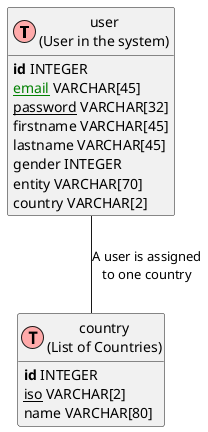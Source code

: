 @startuml
' uncomment the line below if you're using computer with a retina display
' skinparam dpi 300
!define Table(name,desc) class name as "desc" << (T,#FFAAAA) >>
' we use bold for primary key
' green color for unique
' and underscore for not_null
!define primary_key(x) <b>x</b>
!define unique(x) <color:green>x</color>
!define not_null(x) <u>x</u>
' other tags available:
' <i></i>
' <back:COLOR></color>, where color is a color name or html color code
' (#FFAACC)
' see: http://plantuml.com/classes.html#More
hide methods
hide stereotypes

' entities

Table(user, "user\n(User in the system)") {
primary_key(id) INTEGER
not__null(role) INTEGER
not_null(unique(email)) VARCHAR[45]
not_null(password) VARCHAR[32]
firstname VARCHAR[45]
lastname VARCHAR[45]
gender INTEGER
entity VARCHAR[70]
country VARCHAR[2]
}

Table(country, "country\n(List of Countries)") {
primary_key(id) INTEGER
not_null(iso) VARCHAR[2]
name VARCHAR[80]
}


' relationships
user -- country : "A user is assigned\nto one country"
@enduml
